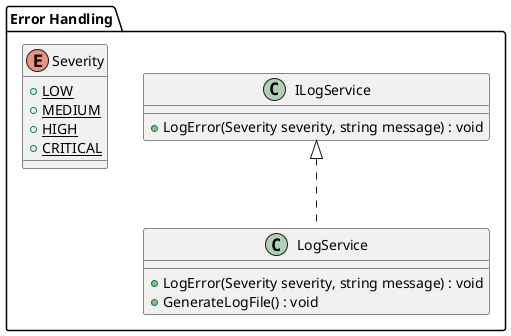 @startuml

package "Error Handling" {
    class ILogService {
        + LogError(Severity severity, string message) : void
    }

    class LogService implements ILogService {
        + LogError(Severity severity, string message) : void
        + GenerateLogFile() : void
    }

    enum Severity {
        {static} + LOW
        {static} + MEDIUM
        {static} + HIGH
        {static} + CRITICAL
    }
}

@enduml
